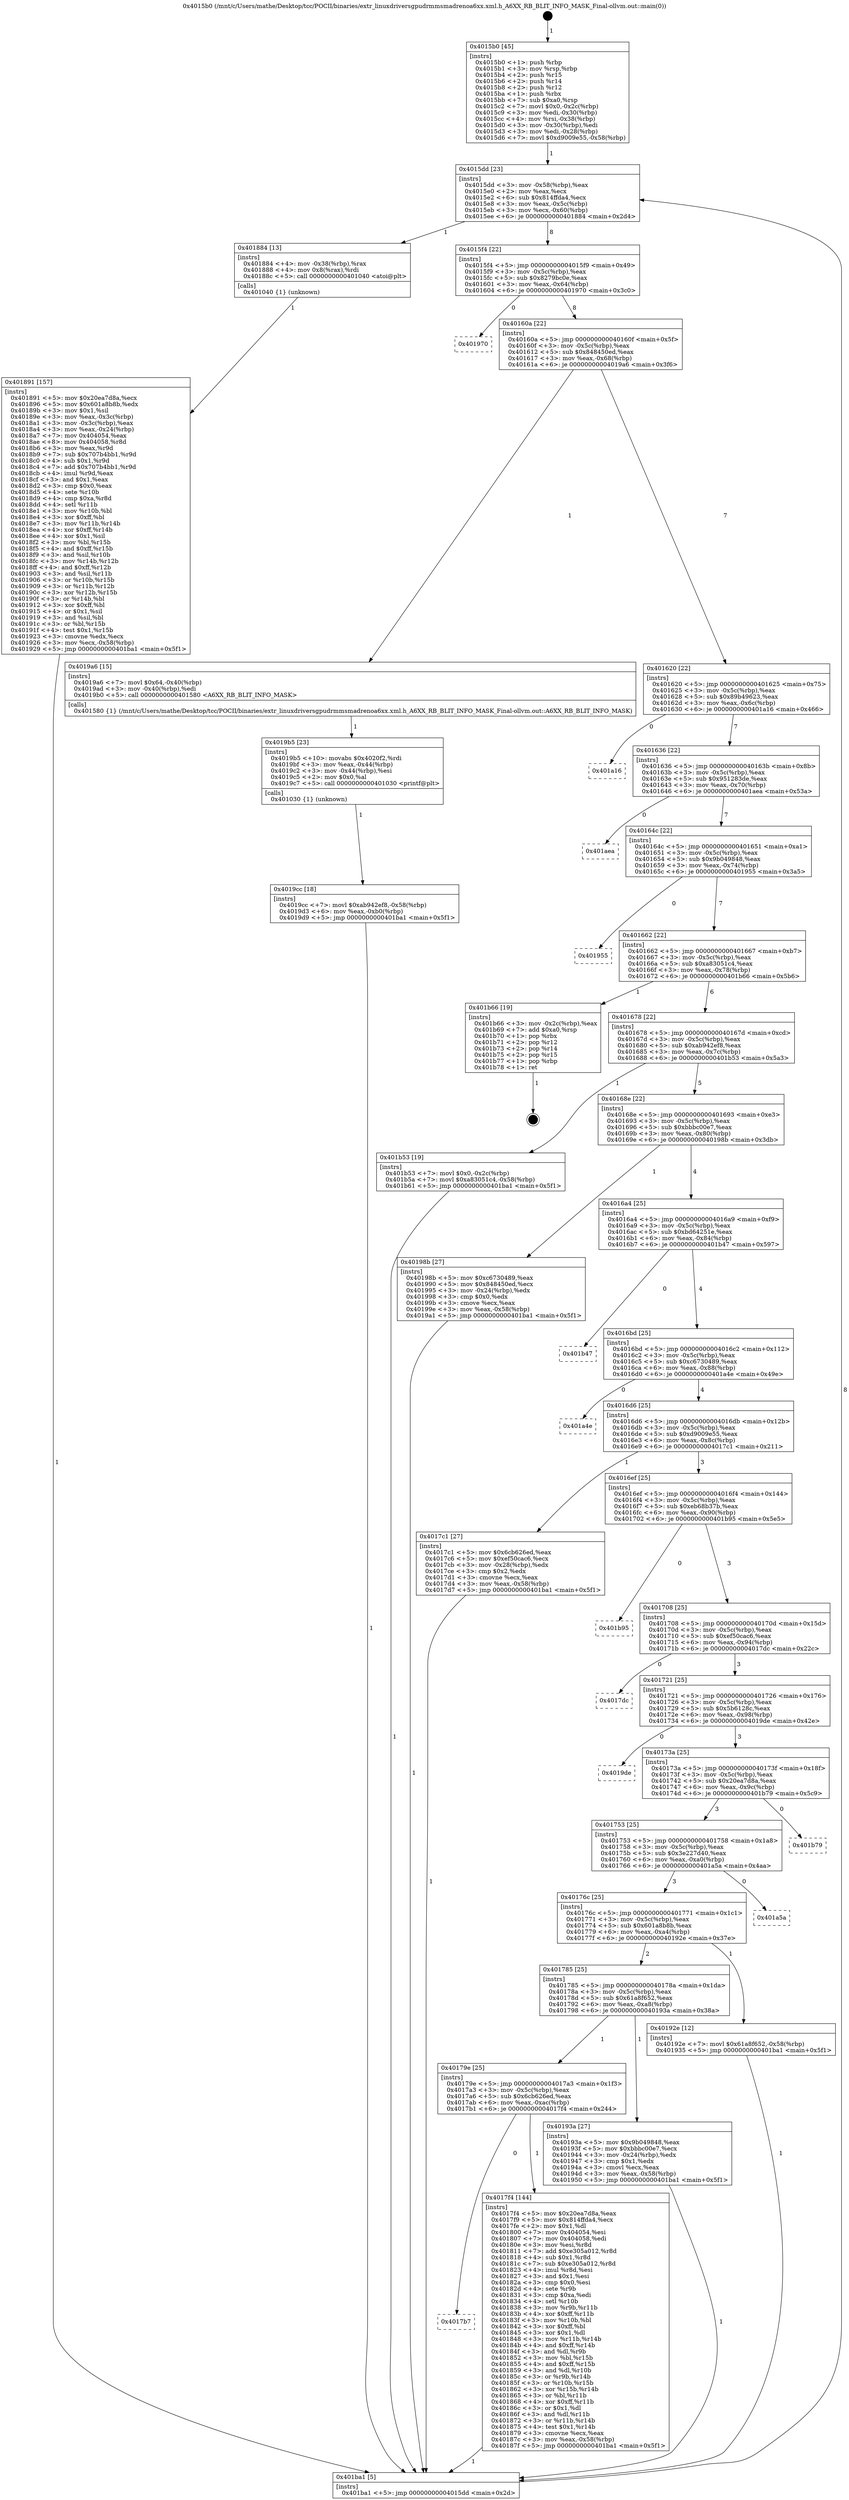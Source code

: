 digraph "0x4015b0" {
  label = "0x4015b0 (/mnt/c/Users/mathe/Desktop/tcc/POCII/binaries/extr_linuxdriversgpudrmmsmadrenoa6xx.xml.h_A6XX_RB_BLIT_INFO_MASK_Final-ollvm.out::main(0))"
  labelloc = "t"
  node[shape=record]

  Entry [label="",width=0.3,height=0.3,shape=circle,fillcolor=black,style=filled]
  "0x4015dd" [label="{
     0x4015dd [23]\l
     | [instrs]\l
     &nbsp;&nbsp;0x4015dd \<+3\>: mov -0x58(%rbp),%eax\l
     &nbsp;&nbsp;0x4015e0 \<+2\>: mov %eax,%ecx\l
     &nbsp;&nbsp;0x4015e2 \<+6\>: sub $0x814ffda4,%ecx\l
     &nbsp;&nbsp;0x4015e8 \<+3\>: mov %eax,-0x5c(%rbp)\l
     &nbsp;&nbsp;0x4015eb \<+3\>: mov %ecx,-0x60(%rbp)\l
     &nbsp;&nbsp;0x4015ee \<+6\>: je 0000000000401884 \<main+0x2d4\>\l
  }"]
  "0x401884" [label="{
     0x401884 [13]\l
     | [instrs]\l
     &nbsp;&nbsp;0x401884 \<+4\>: mov -0x38(%rbp),%rax\l
     &nbsp;&nbsp;0x401888 \<+4\>: mov 0x8(%rax),%rdi\l
     &nbsp;&nbsp;0x40188c \<+5\>: call 0000000000401040 \<atoi@plt\>\l
     | [calls]\l
     &nbsp;&nbsp;0x401040 \{1\} (unknown)\l
  }"]
  "0x4015f4" [label="{
     0x4015f4 [22]\l
     | [instrs]\l
     &nbsp;&nbsp;0x4015f4 \<+5\>: jmp 00000000004015f9 \<main+0x49\>\l
     &nbsp;&nbsp;0x4015f9 \<+3\>: mov -0x5c(%rbp),%eax\l
     &nbsp;&nbsp;0x4015fc \<+5\>: sub $0x8279bc0e,%eax\l
     &nbsp;&nbsp;0x401601 \<+3\>: mov %eax,-0x64(%rbp)\l
     &nbsp;&nbsp;0x401604 \<+6\>: je 0000000000401970 \<main+0x3c0\>\l
  }"]
  Exit [label="",width=0.3,height=0.3,shape=circle,fillcolor=black,style=filled,peripheries=2]
  "0x401970" [label="{
     0x401970\l
  }", style=dashed]
  "0x40160a" [label="{
     0x40160a [22]\l
     | [instrs]\l
     &nbsp;&nbsp;0x40160a \<+5\>: jmp 000000000040160f \<main+0x5f\>\l
     &nbsp;&nbsp;0x40160f \<+3\>: mov -0x5c(%rbp),%eax\l
     &nbsp;&nbsp;0x401612 \<+5\>: sub $0x848450ed,%eax\l
     &nbsp;&nbsp;0x401617 \<+3\>: mov %eax,-0x68(%rbp)\l
     &nbsp;&nbsp;0x40161a \<+6\>: je 00000000004019a6 \<main+0x3f6\>\l
  }"]
  "0x4019cc" [label="{
     0x4019cc [18]\l
     | [instrs]\l
     &nbsp;&nbsp;0x4019cc \<+7\>: movl $0xab942ef8,-0x58(%rbp)\l
     &nbsp;&nbsp;0x4019d3 \<+6\>: mov %eax,-0xb0(%rbp)\l
     &nbsp;&nbsp;0x4019d9 \<+5\>: jmp 0000000000401ba1 \<main+0x5f1\>\l
  }"]
  "0x4019a6" [label="{
     0x4019a6 [15]\l
     | [instrs]\l
     &nbsp;&nbsp;0x4019a6 \<+7\>: movl $0x64,-0x40(%rbp)\l
     &nbsp;&nbsp;0x4019ad \<+3\>: mov -0x40(%rbp),%edi\l
     &nbsp;&nbsp;0x4019b0 \<+5\>: call 0000000000401580 \<A6XX_RB_BLIT_INFO_MASK\>\l
     | [calls]\l
     &nbsp;&nbsp;0x401580 \{1\} (/mnt/c/Users/mathe/Desktop/tcc/POCII/binaries/extr_linuxdriversgpudrmmsmadrenoa6xx.xml.h_A6XX_RB_BLIT_INFO_MASK_Final-ollvm.out::A6XX_RB_BLIT_INFO_MASK)\l
  }"]
  "0x401620" [label="{
     0x401620 [22]\l
     | [instrs]\l
     &nbsp;&nbsp;0x401620 \<+5\>: jmp 0000000000401625 \<main+0x75\>\l
     &nbsp;&nbsp;0x401625 \<+3\>: mov -0x5c(%rbp),%eax\l
     &nbsp;&nbsp;0x401628 \<+5\>: sub $0x89b49623,%eax\l
     &nbsp;&nbsp;0x40162d \<+3\>: mov %eax,-0x6c(%rbp)\l
     &nbsp;&nbsp;0x401630 \<+6\>: je 0000000000401a16 \<main+0x466\>\l
  }"]
  "0x4019b5" [label="{
     0x4019b5 [23]\l
     | [instrs]\l
     &nbsp;&nbsp;0x4019b5 \<+10\>: movabs $0x4020f2,%rdi\l
     &nbsp;&nbsp;0x4019bf \<+3\>: mov %eax,-0x44(%rbp)\l
     &nbsp;&nbsp;0x4019c2 \<+3\>: mov -0x44(%rbp),%esi\l
     &nbsp;&nbsp;0x4019c5 \<+2\>: mov $0x0,%al\l
     &nbsp;&nbsp;0x4019c7 \<+5\>: call 0000000000401030 \<printf@plt\>\l
     | [calls]\l
     &nbsp;&nbsp;0x401030 \{1\} (unknown)\l
  }"]
  "0x401a16" [label="{
     0x401a16\l
  }", style=dashed]
  "0x401636" [label="{
     0x401636 [22]\l
     | [instrs]\l
     &nbsp;&nbsp;0x401636 \<+5\>: jmp 000000000040163b \<main+0x8b\>\l
     &nbsp;&nbsp;0x40163b \<+3\>: mov -0x5c(%rbp),%eax\l
     &nbsp;&nbsp;0x40163e \<+5\>: sub $0x951283de,%eax\l
     &nbsp;&nbsp;0x401643 \<+3\>: mov %eax,-0x70(%rbp)\l
     &nbsp;&nbsp;0x401646 \<+6\>: je 0000000000401aea \<main+0x53a\>\l
  }"]
  "0x401891" [label="{
     0x401891 [157]\l
     | [instrs]\l
     &nbsp;&nbsp;0x401891 \<+5\>: mov $0x20ea7d8a,%ecx\l
     &nbsp;&nbsp;0x401896 \<+5\>: mov $0x601a8b8b,%edx\l
     &nbsp;&nbsp;0x40189b \<+3\>: mov $0x1,%sil\l
     &nbsp;&nbsp;0x40189e \<+3\>: mov %eax,-0x3c(%rbp)\l
     &nbsp;&nbsp;0x4018a1 \<+3\>: mov -0x3c(%rbp),%eax\l
     &nbsp;&nbsp;0x4018a4 \<+3\>: mov %eax,-0x24(%rbp)\l
     &nbsp;&nbsp;0x4018a7 \<+7\>: mov 0x404054,%eax\l
     &nbsp;&nbsp;0x4018ae \<+8\>: mov 0x404058,%r8d\l
     &nbsp;&nbsp;0x4018b6 \<+3\>: mov %eax,%r9d\l
     &nbsp;&nbsp;0x4018b9 \<+7\>: sub $0x707b4bb1,%r9d\l
     &nbsp;&nbsp;0x4018c0 \<+4\>: sub $0x1,%r9d\l
     &nbsp;&nbsp;0x4018c4 \<+7\>: add $0x707b4bb1,%r9d\l
     &nbsp;&nbsp;0x4018cb \<+4\>: imul %r9d,%eax\l
     &nbsp;&nbsp;0x4018cf \<+3\>: and $0x1,%eax\l
     &nbsp;&nbsp;0x4018d2 \<+3\>: cmp $0x0,%eax\l
     &nbsp;&nbsp;0x4018d5 \<+4\>: sete %r10b\l
     &nbsp;&nbsp;0x4018d9 \<+4\>: cmp $0xa,%r8d\l
     &nbsp;&nbsp;0x4018dd \<+4\>: setl %r11b\l
     &nbsp;&nbsp;0x4018e1 \<+3\>: mov %r10b,%bl\l
     &nbsp;&nbsp;0x4018e4 \<+3\>: xor $0xff,%bl\l
     &nbsp;&nbsp;0x4018e7 \<+3\>: mov %r11b,%r14b\l
     &nbsp;&nbsp;0x4018ea \<+4\>: xor $0xff,%r14b\l
     &nbsp;&nbsp;0x4018ee \<+4\>: xor $0x1,%sil\l
     &nbsp;&nbsp;0x4018f2 \<+3\>: mov %bl,%r15b\l
     &nbsp;&nbsp;0x4018f5 \<+4\>: and $0xff,%r15b\l
     &nbsp;&nbsp;0x4018f9 \<+3\>: and %sil,%r10b\l
     &nbsp;&nbsp;0x4018fc \<+3\>: mov %r14b,%r12b\l
     &nbsp;&nbsp;0x4018ff \<+4\>: and $0xff,%r12b\l
     &nbsp;&nbsp;0x401903 \<+3\>: and %sil,%r11b\l
     &nbsp;&nbsp;0x401906 \<+3\>: or %r10b,%r15b\l
     &nbsp;&nbsp;0x401909 \<+3\>: or %r11b,%r12b\l
     &nbsp;&nbsp;0x40190c \<+3\>: xor %r12b,%r15b\l
     &nbsp;&nbsp;0x40190f \<+3\>: or %r14b,%bl\l
     &nbsp;&nbsp;0x401912 \<+3\>: xor $0xff,%bl\l
     &nbsp;&nbsp;0x401915 \<+4\>: or $0x1,%sil\l
     &nbsp;&nbsp;0x401919 \<+3\>: and %sil,%bl\l
     &nbsp;&nbsp;0x40191c \<+3\>: or %bl,%r15b\l
     &nbsp;&nbsp;0x40191f \<+4\>: test $0x1,%r15b\l
     &nbsp;&nbsp;0x401923 \<+3\>: cmovne %edx,%ecx\l
     &nbsp;&nbsp;0x401926 \<+3\>: mov %ecx,-0x58(%rbp)\l
     &nbsp;&nbsp;0x401929 \<+5\>: jmp 0000000000401ba1 \<main+0x5f1\>\l
  }"]
  "0x401aea" [label="{
     0x401aea\l
  }", style=dashed]
  "0x40164c" [label="{
     0x40164c [22]\l
     | [instrs]\l
     &nbsp;&nbsp;0x40164c \<+5\>: jmp 0000000000401651 \<main+0xa1\>\l
     &nbsp;&nbsp;0x401651 \<+3\>: mov -0x5c(%rbp),%eax\l
     &nbsp;&nbsp;0x401654 \<+5\>: sub $0x9b049848,%eax\l
     &nbsp;&nbsp;0x401659 \<+3\>: mov %eax,-0x74(%rbp)\l
     &nbsp;&nbsp;0x40165c \<+6\>: je 0000000000401955 \<main+0x3a5\>\l
  }"]
  "0x4017b7" [label="{
     0x4017b7\l
  }", style=dashed]
  "0x401955" [label="{
     0x401955\l
  }", style=dashed]
  "0x401662" [label="{
     0x401662 [22]\l
     | [instrs]\l
     &nbsp;&nbsp;0x401662 \<+5\>: jmp 0000000000401667 \<main+0xb7\>\l
     &nbsp;&nbsp;0x401667 \<+3\>: mov -0x5c(%rbp),%eax\l
     &nbsp;&nbsp;0x40166a \<+5\>: sub $0xa83051c4,%eax\l
     &nbsp;&nbsp;0x40166f \<+3\>: mov %eax,-0x78(%rbp)\l
     &nbsp;&nbsp;0x401672 \<+6\>: je 0000000000401b66 \<main+0x5b6\>\l
  }"]
  "0x4017f4" [label="{
     0x4017f4 [144]\l
     | [instrs]\l
     &nbsp;&nbsp;0x4017f4 \<+5\>: mov $0x20ea7d8a,%eax\l
     &nbsp;&nbsp;0x4017f9 \<+5\>: mov $0x814ffda4,%ecx\l
     &nbsp;&nbsp;0x4017fe \<+2\>: mov $0x1,%dl\l
     &nbsp;&nbsp;0x401800 \<+7\>: mov 0x404054,%esi\l
     &nbsp;&nbsp;0x401807 \<+7\>: mov 0x404058,%edi\l
     &nbsp;&nbsp;0x40180e \<+3\>: mov %esi,%r8d\l
     &nbsp;&nbsp;0x401811 \<+7\>: add $0xe305a012,%r8d\l
     &nbsp;&nbsp;0x401818 \<+4\>: sub $0x1,%r8d\l
     &nbsp;&nbsp;0x40181c \<+7\>: sub $0xe305a012,%r8d\l
     &nbsp;&nbsp;0x401823 \<+4\>: imul %r8d,%esi\l
     &nbsp;&nbsp;0x401827 \<+3\>: and $0x1,%esi\l
     &nbsp;&nbsp;0x40182a \<+3\>: cmp $0x0,%esi\l
     &nbsp;&nbsp;0x40182d \<+4\>: sete %r9b\l
     &nbsp;&nbsp;0x401831 \<+3\>: cmp $0xa,%edi\l
     &nbsp;&nbsp;0x401834 \<+4\>: setl %r10b\l
     &nbsp;&nbsp;0x401838 \<+3\>: mov %r9b,%r11b\l
     &nbsp;&nbsp;0x40183b \<+4\>: xor $0xff,%r11b\l
     &nbsp;&nbsp;0x40183f \<+3\>: mov %r10b,%bl\l
     &nbsp;&nbsp;0x401842 \<+3\>: xor $0xff,%bl\l
     &nbsp;&nbsp;0x401845 \<+3\>: xor $0x1,%dl\l
     &nbsp;&nbsp;0x401848 \<+3\>: mov %r11b,%r14b\l
     &nbsp;&nbsp;0x40184b \<+4\>: and $0xff,%r14b\l
     &nbsp;&nbsp;0x40184f \<+3\>: and %dl,%r9b\l
     &nbsp;&nbsp;0x401852 \<+3\>: mov %bl,%r15b\l
     &nbsp;&nbsp;0x401855 \<+4\>: and $0xff,%r15b\l
     &nbsp;&nbsp;0x401859 \<+3\>: and %dl,%r10b\l
     &nbsp;&nbsp;0x40185c \<+3\>: or %r9b,%r14b\l
     &nbsp;&nbsp;0x40185f \<+3\>: or %r10b,%r15b\l
     &nbsp;&nbsp;0x401862 \<+3\>: xor %r15b,%r14b\l
     &nbsp;&nbsp;0x401865 \<+3\>: or %bl,%r11b\l
     &nbsp;&nbsp;0x401868 \<+4\>: xor $0xff,%r11b\l
     &nbsp;&nbsp;0x40186c \<+3\>: or $0x1,%dl\l
     &nbsp;&nbsp;0x40186f \<+3\>: and %dl,%r11b\l
     &nbsp;&nbsp;0x401872 \<+3\>: or %r11b,%r14b\l
     &nbsp;&nbsp;0x401875 \<+4\>: test $0x1,%r14b\l
     &nbsp;&nbsp;0x401879 \<+3\>: cmovne %ecx,%eax\l
     &nbsp;&nbsp;0x40187c \<+3\>: mov %eax,-0x58(%rbp)\l
     &nbsp;&nbsp;0x40187f \<+5\>: jmp 0000000000401ba1 \<main+0x5f1\>\l
  }"]
  "0x401b66" [label="{
     0x401b66 [19]\l
     | [instrs]\l
     &nbsp;&nbsp;0x401b66 \<+3\>: mov -0x2c(%rbp),%eax\l
     &nbsp;&nbsp;0x401b69 \<+7\>: add $0xa0,%rsp\l
     &nbsp;&nbsp;0x401b70 \<+1\>: pop %rbx\l
     &nbsp;&nbsp;0x401b71 \<+2\>: pop %r12\l
     &nbsp;&nbsp;0x401b73 \<+2\>: pop %r14\l
     &nbsp;&nbsp;0x401b75 \<+2\>: pop %r15\l
     &nbsp;&nbsp;0x401b77 \<+1\>: pop %rbp\l
     &nbsp;&nbsp;0x401b78 \<+1\>: ret\l
  }"]
  "0x401678" [label="{
     0x401678 [22]\l
     | [instrs]\l
     &nbsp;&nbsp;0x401678 \<+5\>: jmp 000000000040167d \<main+0xcd\>\l
     &nbsp;&nbsp;0x40167d \<+3\>: mov -0x5c(%rbp),%eax\l
     &nbsp;&nbsp;0x401680 \<+5\>: sub $0xab942ef8,%eax\l
     &nbsp;&nbsp;0x401685 \<+3\>: mov %eax,-0x7c(%rbp)\l
     &nbsp;&nbsp;0x401688 \<+6\>: je 0000000000401b53 \<main+0x5a3\>\l
  }"]
  "0x40179e" [label="{
     0x40179e [25]\l
     | [instrs]\l
     &nbsp;&nbsp;0x40179e \<+5\>: jmp 00000000004017a3 \<main+0x1f3\>\l
     &nbsp;&nbsp;0x4017a3 \<+3\>: mov -0x5c(%rbp),%eax\l
     &nbsp;&nbsp;0x4017a6 \<+5\>: sub $0x6cb626ed,%eax\l
     &nbsp;&nbsp;0x4017ab \<+6\>: mov %eax,-0xac(%rbp)\l
     &nbsp;&nbsp;0x4017b1 \<+6\>: je 00000000004017f4 \<main+0x244\>\l
  }"]
  "0x401b53" [label="{
     0x401b53 [19]\l
     | [instrs]\l
     &nbsp;&nbsp;0x401b53 \<+7\>: movl $0x0,-0x2c(%rbp)\l
     &nbsp;&nbsp;0x401b5a \<+7\>: movl $0xa83051c4,-0x58(%rbp)\l
     &nbsp;&nbsp;0x401b61 \<+5\>: jmp 0000000000401ba1 \<main+0x5f1\>\l
  }"]
  "0x40168e" [label="{
     0x40168e [22]\l
     | [instrs]\l
     &nbsp;&nbsp;0x40168e \<+5\>: jmp 0000000000401693 \<main+0xe3\>\l
     &nbsp;&nbsp;0x401693 \<+3\>: mov -0x5c(%rbp),%eax\l
     &nbsp;&nbsp;0x401696 \<+5\>: sub $0xbbbc00e7,%eax\l
     &nbsp;&nbsp;0x40169b \<+3\>: mov %eax,-0x80(%rbp)\l
     &nbsp;&nbsp;0x40169e \<+6\>: je 000000000040198b \<main+0x3db\>\l
  }"]
  "0x40193a" [label="{
     0x40193a [27]\l
     | [instrs]\l
     &nbsp;&nbsp;0x40193a \<+5\>: mov $0x9b049848,%eax\l
     &nbsp;&nbsp;0x40193f \<+5\>: mov $0xbbbc00e7,%ecx\l
     &nbsp;&nbsp;0x401944 \<+3\>: mov -0x24(%rbp),%edx\l
     &nbsp;&nbsp;0x401947 \<+3\>: cmp $0x1,%edx\l
     &nbsp;&nbsp;0x40194a \<+3\>: cmovl %ecx,%eax\l
     &nbsp;&nbsp;0x40194d \<+3\>: mov %eax,-0x58(%rbp)\l
     &nbsp;&nbsp;0x401950 \<+5\>: jmp 0000000000401ba1 \<main+0x5f1\>\l
  }"]
  "0x40198b" [label="{
     0x40198b [27]\l
     | [instrs]\l
     &nbsp;&nbsp;0x40198b \<+5\>: mov $0xc6730489,%eax\l
     &nbsp;&nbsp;0x401990 \<+5\>: mov $0x848450ed,%ecx\l
     &nbsp;&nbsp;0x401995 \<+3\>: mov -0x24(%rbp),%edx\l
     &nbsp;&nbsp;0x401998 \<+3\>: cmp $0x0,%edx\l
     &nbsp;&nbsp;0x40199b \<+3\>: cmove %ecx,%eax\l
     &nbsp;&nbsp;0x40199e \<+3\>: mov %eax,-0x58(%rbp)\l
     &nbsp;&nbsp;0x4019a1 \<+5\>: jmp 0000000000401ba1 \<main+0x5f1\>\l
  }"]
  "0x4016a4" [label="{
     0x4016a4 [25]\l
     | [instrs]\l
     &nbsp;&nbsp;0x4016a4 \<+5\>: jmp 00000000004016a9 \<main+0xf9\>\l
     &nbsp;&nbsp;0x4016a9 \<+3\>: mov -0x5c(%rbp),%eax\l
     &nbsp;&nbsp;0x4016ac \<+5\>: sub $0xbd64251e,%eax\l
     &nbsp;&nbsp;0x4016b1 \<+6\>: mov %eax,-0x84(%rbp)\l
     &nbsp;&nbsp;0x4016b7 \<+6\>: je 0000000000401b47 \<main+0x597\>\l
  }"]
  "0x401785" [label="{
     0x401785 [25]\l
     | [instrs]\l
     &nbsp;&nbsp;0x401785 \<+5\>: jmp 000000000040178a \<main+0x1da\>\l
     &nbsp;&nbsp;0x40178a \<+3\>: mov -0x5c(%rbp),%eax\l
     &nbsp;&nbsp;0x40178d \<+5\>: sub $0x61a8f652,%eax\l
     &nbsp;&nbsp;0x401792 \<+6\>: mov %eax,-0xa8(%rbp)\l
     &nbsp;&nbsp;0x401798 \<+6\>: je 000000000040193a \<main+0x38a\>\l
  }"]
  "0x401b47" [label="{
     0x401b47\l
  }", style=dashed]
  "0x4016bd" [label="{
     0x4016bd [25]\l
     | [instrs]\l
     &nbsp;&nbsp;0x4016bd \<+5\>: jmp 00000000004016c2 \<main+0x112\>\l
     &nbsp;&nbsp;0x4016c2 \<+3\>: mov -0x5c(%rbp),%eax\l
     &nbsp;&nbsp;0x4016c5 \<+5\>: sub $0xc6730489,%eax\l
     &nbsp;&nbsp;0x4016ca \<+6\>: mov %eax,-0x88(%rbp)\l
     &nbsp;&nbsp;0x4016d0 \<+6\>: je 0000000000401a4e \<main+0x49e\>\l
  }"]
  "0x40192e" [label="{
     0x40192e [12]\l
     | [instrs]\l
     &nbsp;&nbsp;0x40192e \<+7\>: movl $0x61a8f652,-0x58(%rbp)\l
     &nbsp;&nbsp;0x401935 \<+5\>: jmp 0000000000401ba1 \<main+0x5f1\>\l
  }"]
  "0x401a4e" [label="{
     0x401a4e\l
  }", style=dashed]
  "0x4016d6" [label="{
     0x4016d6 [25]\l
     | [instrs]\l
     &nbsp;&nbsp;0x4016d6 \<+5\>: jmp 00000000004016db \<main+0x12b\>\l
     &nbsp;&nbsp;0x4016db \<+3\>: mov -0x5c(%rbp),%eax\l
     &nbsp;&nbsp;0x4016de \<+5\>: sub $0xd9009e55,%eax\l
     &nbsp;&nbsp;0x4016e3 \<+6\>: mov %eax,-0x8c(%rbp)\l
     &nbsp;&nbsp;0x4016e9 \<+6\>: je 00000000004017c1 \<main+0x211\>\l
  }"]
  "0x40176c" [label="{
     0x40176c [25]\l
     | [instrs]\l
     &nbsp;&nbsp;0x40176c \<+5\>: jmp 0000000000401771 \<main+0x1c1\>\l
     &nbsp;&nbsp;0x401771 \<+3\>: mov -0x5c(%rbp),%eax\l
     &nbsp;&nbsp;0x401774 \<+5\>: sub $0x601a8b8b,%eax\l
     &nbsp;&nbsp;0x401779 \<+6\>: mov %eax,-0xa4(%rbp)\l
     &nbsp;&nbsp;0x40177f \<+6\>: je 000000000040192e \<main+0x37e\>\l
  }"]
  "0x4017c1" [label="{
     0x4017c1 [27]\l
     | [instrs]\l
     &nbsp;&nbsp;0x4017c1 \<+5\>: mov $0x6cb626ed,%eax\l
     &nbsp;&nbsp;0x4017c6 \<+5\>: mov $0xef50cac6,%ecx\l
     &nbsp;&nbsp;0x4017cb \<+3\>: mov -0x28(%rbp),%edx\l
     &nbsp;&nbsp;0x4017ce \<+3\>: cmp $0x2,%edx\l
     &nbsp;&nbsp;0x4017d1 \<+3\>: cmovne %ecx,%eax\l
     &nbsp;&nbsp;0x4017d4 \<+3\>: mov %eax,-0x58(%rbp)\l
     &nbsp;&nbsp;0x4017d7 \<+5\>: jmp 0000000000401ba1 \<main+0x5f1\>\l
  }"]
  "0x4016ef" [label="{
     0x4016ef [25]\l
     | [instrs]\l
     &nbsp;&nbsp;0x4016ef \<+5\>: jmp 00000000004016f4 \<main+0x144\>\l
     &nbsp;&nbsp;0x4016f4 \<+3\>: mov -0x5c(%rbp),%eax\l
     &nbsp;&nbsp;0x4016f7 \<+5\>: sub $0xeb68b37b,%eax\l
     &nbsp;&nbsp;0x4016fc \<+6\>: mov %eax,-0x90(%rbp)\l
     &nbsp;&nbsp;0x401702 \<+6\>: je 0000000000401b95 \<main+0x5e5\>\l
  }"]
  "0x401ba1" [label="{
     0x401ba1 [5]\l
     | [instrs]\l
     &nbsp;&nbsp;0x401ba1 \<+5\>: jmp 00000000004015dd \<main+0x2d\>\l
  }"]
  "0x4015b0" [label="{
     0x4015b0 [45]\l
     | [instrs]\l
     &nbsp;&nbsp;0x4015b0 \<+1\>: push %rbp\l
     &nbsp;&nbsp;0x4015b1 \<+3\>: mov %rsp,%rbp\l
     &nbsp;&nbsp;0x4015b4 \<+2\>: push %r15\l
     &nbsp;&nbsp;0x4015b6 \<+2\>: push %r14\l
     &nbsp;&nbsp;0x4015b8 \<+2\>: push %r12\l
     &nbsp;&nbsp;0x4015ba \<+1\>: push %rbx\l
     &nbsp;&nbsp;0x4015bb \<+7\>: sub $0xa0,%rsp\l
     &nbsp;&nbsp;0x4015c2 \<+7\>: movl $0x0,-0x2c(%rbp)\l
     &nbsp;&nbsp;0x4015c9 \<+3\>: mov %edi,-0x30(%rbp)\l
     &nbsp;&nbsp;0x4015cc \<+4\>: mov %rsi,-0x38(%rbp)\l
     &nbsp;&nbsp;0x4015d0 \<+3\>: mov -0x30(%rbp),%edi\l
     &nbsp;&nbsp;0x4015d3 \<+3\>: mov %edi,-0x28(%rbp)\l
     &nbsp;&nbsp;0x4015d6 \<+7\>: movl $0xd9009e55,-0x58(%rbp)\l
  }"]
  "0x401a5a" [label="{
     0x401a5a\l
  }", style=dashed]
  "0x401b95" [label="{
     0x401b95\l
  }", style=dashed]
  "0x401708" [label="{
     0x401708 [25]\l
     | [instrs]\l
     &nbsp;&nbsp;0x401708 \<+5\>: jmp 000000000040170d \<main+0x15d\>\l
     &nbsp;&nbsp;0x40170d \<+3\>: mov -0x5c(%rbp),%eax\l
     &nbsp;&nbsp;0x401710 \<+5\>: sub $0xef50cac6,%eax\l
     &nbsp;&nbsp;0x401715 \<+6\>: mov %eax,-0x94(%rbp)\l
     &nbsp;&nbsp;0x40171b \<+6\>: je 00000000004017dc \<main+0x22c\>\l
  }"]
  "0x401753" [label="{
     0x401753 [25]\l
     | [instrs]\l
     &nbsp;&nbsp;0x401753 \<+5\>: jmp 0000000000401758 \<main+0x1a8\>\l
     &nbsp;&nbsp;0x401758 \<+3\>: mov -0x5c(%rbp),%eax\l
     &nbsp;&nbsp;0x40175b \<+5\>: sub $0x3e227d40,%eax\l
     &nbsp;&nbsp;0x401760 \<+6\>: mov %eax,-0xa0(%rbp)\l
     &nbsp;&nbsp;0x401766 \<+6\>: je 0000000000401a5a \<main+0x4aa\>\l
  }"]
  "0x4017dc" [label="{
     0x4017dc\l
  }", style=dashed]
  "0x401721" [label="{
     0x401721 [25]\l
     | [instrs]\l
     &nbsp;&nbsp;0x401721 \<+5\>: jmp 0000000000401726 \<main+0x176\>\l
     &nbsp;&nbsp;0x401726 \<+3\>: mov -0x5c(%rbp),%eax\l
     &nbsp;&nbsp;0x401729 \<+5\>: sub $0x5b6128c,%eax\l
     &nbsp;&nbsp;0x40172e \<+6\>: mov %eax,-0x98(%rbp)\l
     &nbsp;&nbsp;0x401734 \<+6\>: je 00000000004019de \<main+0x42e\>\l
  }"]
  "0x401b79" [label="{
     0x401b79\l
  }", style=dashed]
  "0x4019de" [label="{
     0x4019de\l
  }", style=dashed]
  "0x40173a" [label="{
     0x40173a [25]\l
     | [instrs]\l
     &nbsp;&nbsp;0x40173a \<+5\>: jmp 000000000040173f \<main+0x18f\>\l
     &nbsp;&nbsp;0x40173f \<+3\>: mov -0x5c(%rbp),%eax\l
     &nbsp;&nbsp;0x401742 \<+5\>: sub $0x20ea7d8a,%eax\l
     &nbsp;&nbsp;0x401747 \<+6\>: mov %eax,-0x9c(%rbp)\l
     &nbsp;&nbsp;0x40174d \<+6\>: je 0000000000401b79 \<main+0x5c9\>\l
  }"]
  Entry -> "0x4015b0" [label=" 1"]
  "0x4015dd" -> "0x401884" [label=" 1"]
  "0x4015dd" -> "0x4015f4" [label=" 8"]
  "0x401b66" -> Exit [label=" 1"]
  "0x4015f4" -> "0x401970" [label=" 0"]
  "0x4015f4" -> "0x40160a" [label=" 8"]
  "0x401b53" -> "0x401ba1" [label=" 1"]
  "0x40160a" -> "0x4019a6" [label=" 1"]
  "0x40160a" -> "0x401620" [label=" 7"]
  "0x4019cc" -> "0x401ba1" [label=" 1"]
  "0x401620" -> "0x401a16" [label=" 0"]
  "0x401620" -> "0x401636" [label=" 7"]
  "0x4019b5" -> "0x4019cc" [label=" 1"]
  "0x401636" -> "0x401aea" [label=" 0"]
  "0x401636" -> "0x40164c" [label=" 7"]
  "0x4019a6" -> "0x4019b5" [label=" 1"]
  "0x40164c" -> "0x401955" [label=" 0"]
  "0x40164c" -> "0x401662" [label=" 7"]
  "0x40198b" -> "0x401ba1" [label=" 1"]
  "0x401662" -> "0x401b66" [label=" 1"]
  "0x401662" -> "0x401678" [label=" 6"]
  "0x40193a" -> "0x401ba1" [label=" 1"]
  "0x401678" -> "0x401b53" [label=" 1"]
  "0x401678" -> "0x40168e" [label=" 5"]
  "0x401891" -> "0x401ba1" [label=" 1"]
  "0x40168e" -> "0x40198b" [label=" 1"]
  "0x40168e" -> "0x4016a4" [label=" 4"]
  "0x401884" -> "0x401891" [label=" 1"]
  "0x4016a4" -> "0x401b47" [label=" 0"]
  "0x4016a4" -> "0x4016bd" [label=" 4"]
  "0x40179e" -> "0x4017b7" [label=" 0"]
  "0x4016bd" -> "0x401a4e" [label=" 0"]
  "0x4016bd" -> "0x4016d6" [label=" 4"]
  "0x40179e" -> "0x4017f4" [label=" 1"]
  "0x4016d6" -> "0x4017c1" [label=" 1"]
  "0x4016d6" -> "0x4016ef" [label=" 3"]
  "0x4017c1" -> "0x401ba1" [label=" 1"]
  "0x4015b0" -> "0x4015dd" [label=" 1"]
  "0x401ba1" -> "0x4015dd" [label=" 8"]
  "0x401785" -> "0x40179e" [label=" 1"]
  "0x4016ef" -> "0x401b95" [label=" 0"]
  "0x4016ef" -> "0x401708" [label=" 3"]
  "0x401785" -> "0x40193a" [label=" 1"]
  "0x401708" -> "0x4017dc" [label=" 0"]
  "0x401708" -> "0x401721" [label=" 3"]
  "0x40176c" -> "0x401785" [label=" 2"]
  "0x401721" -> "0x4019de" [label=" 0"]
  "0x401721" -> "0x40173a" [label=" 3"]
  "0x40176c" -> "0x40192e" [label=" 1"]
  "0x40173a" -> "0x401b79" [label=" 0"]
  "0x40173a" -> "0x401753" [label=" 3"]
  "0x4017f4" -> "0x401ba1" [label=" 1"]
  "0x401753" -> "0x401a5a" [label=" 0"]
  "0x401753" -> "0x40176c" [label=" 3"]
  "0x40192e" -> "0x401ba1" [label=" 1"]
}
